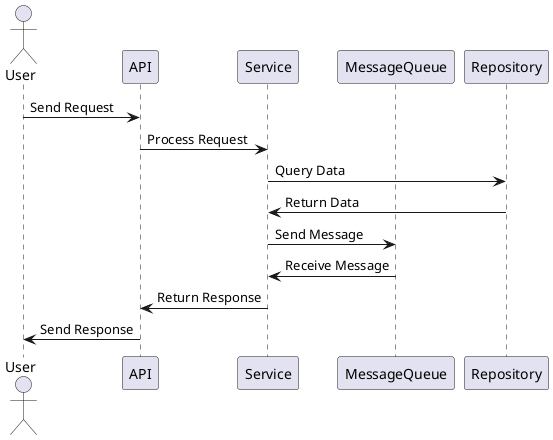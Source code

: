﻿@startuml
actor User
participant "API" as Api
participant "Service" as Service
participant "MessageQueue" as RabbitMq
participant "Repository" as Repository

User -> Api: Send Request
Api -> Service: Process Request
Service -> Repository: Query Data
Repository -> Service: Return Data
Service -> RabbitMq: Send Message
RabbitMq -> Service: Receive Message
Service -> Api: Return Response
Api -> User: Send Response
@enduml